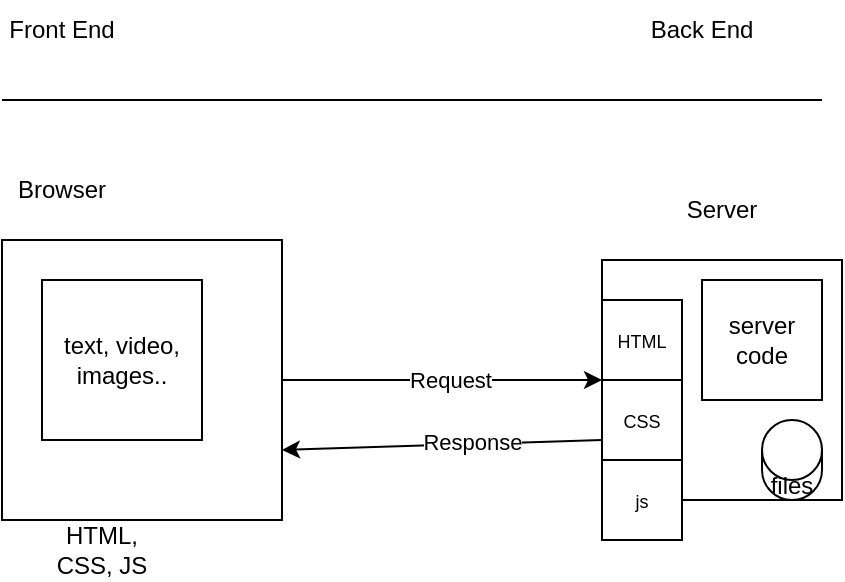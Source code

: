 <mxfile>
    <diagram id="6D-F680wXodcBmQKxQVh" name="Page-1">
        <mxGraphModel dx="806" dy="422" grid="1" gridSize="10" guides="1" tooltips="1" connect="1" arrows="1" fold="1" page="1" pageScale="1" pageWidth="850" pageHeight="1100" math="0" shadow="0">
            <root>
                <mxCell id="0"/>
                <mxCell id="1" parent="0"/>
                <mxCell id="2" value="" style="endArrow=none;html=1;" edge="1" parent="1">
                    <mxGeometry width="50" height="50" relative="1" as="geometry">
                        <mxPoint x="30" y="120" as="sourcePoint"/>
                        <mxPoint x="440" y="120" as="targetPoint"/>
                    </mxGeometry>
                </mxCell>
                <mxCell id="3" value="Front End" style="text;html=1;strokeColor=none;fillColor=none;align=center;verticalAlign=middle;whiteSpace=wrap;rounded=0;" vertex="1" parent="1">
                    <mxGeometry x="30" y="70" width="60" height="30" as="geometry"/>
                </mxCell>
                <mxCell id="4" value="Back End" style="text;html=1;strokeColor=none;fillColor=none;align=center;verticalAlign=middle;whiteSpace=wrap;rounded=0;" vertex="1" parent="1">
                    <mxGeometry x="350" y="70" width="60" height="30" as="geometry"/>
                </mxCell>
                <mxCell id="10" style="edgeStyle=none;html=1;entryX=0;entryY=0.5;entryDx=0;entryDy=0;" edge="1" parent="1" source="5" target="8">
                    <mxGeometry relative="1" as="geometry"/>
                </mxCell>
                <mxCell id="11" value="Request" style="edgeLabel;html=1;align=center;verticalAlign=middle;resizable=0;points=[];" vertex="1" connectable="0" parent="10">
                    <mxGeometry x="0.053" relative="1" as="geometry">
                        <mxPoint as="offset"/>
                    </mxGeometry>
                </mxCell>
                <mxCell id="5" value="" style="whiteSpace=wrap;html=1;aspect=fixed;" vertex="1" parent="1">
                    <mxGeometry x="30" y="190" width="140" height="140" as="geometry"/>
                </mxCell>
                <mxCell id="6" value="Browser" style="text;html=1;strokeColor=none;fillColor=none;align=center;verticalAlign=middle;whiteSpace=wrap;rounded=0;" vertex="1" parent="1">
                    <mxGeometry x="30" y="150" width="60" height="30" as="geometry"/>
                </mxCell>
                <mxCell id="12" style="edgeStyle=none;html=1;exitX=0;exitY=0.75;exitDx=0;exitDy=0;entryX=1;entryY=0.75;entryDx=0;entryDy=0;" edge="1" parent="1" source="8" target="5">
                    <mxGeometry relative="1" as="geometry"/>
                </mxCell>
                <mxCell id="13" value="Response" style="edgeLabel;html=1;align=center;verticalAlign=middle;resizable=0;points=[];" vertex="1" connectable="0" parent="12">
                    <mxGeometry x="-0.186" y="-1" relative="1" as="geometry">
                        <mxPoint as="offset"/>
                    </mxGeometry>
                </mxCell>
                <mxCell id="8" value="" style="whiteSpace=wrap;html=1;aspect=fixed;" vertex="1" parent="1">
                    <mxGeometry x="330" y="200" width="120" height="120" as="geometry"/>
                </mxCell>
                <mxCell id="9" value="Server" style="text;html=1;strokeColor=none;fillColor=none;align=center;verticalAlign=middle;whiteSpace=wrap;rounded=0;" vertex="1" parent="1">
                    <mxGeometry x="360" y="160" width="60" height="30" as="geometry"/>
                </mxCell>
                <mxCell id="14" value="text, video, images.." style="whiteSpace=wrap;html=1;aspect=fixed;" vertex="1" parent="1">
                    <mxGeometry x="50" y="210" width="80" height="80" as="geometry"/>
                </mxCell>
                <mxCell id="15" value="server code" style="whiteSpace=wrap;html=1;aspect=fixed;" vertex="1" parent="1">
                    <mxGeometry x="380" y="210" width="60" height="60" as="geometry"/>
                </mxCell>
                <mxCell id="16" value="files" style="shape=cylinder3;whiteSpace=wrap;html=1;boundedLbl=1;backgroundOutline=1;size=15;" vertex="1" parent="1">
                    <mxGeometry x="410" y="280" width="30" height="40" as="geometry"/>
                </mxCell>
                <mxCell id="19" value="HTML, CSS, JS" style="text;html=1;strokeColor=none;fillColor=none;align=center;verticalAlign=middle;whiteSpace=wrap;rounded=0;" vertex="1" parent="1">
                    <mxGeometry x="50" y="330" width="60" height="30" as="geometry"/>
                </mxCell>
                <mxCell id="20" value="&lt;font style=&quot;font-size: 9px&quot;&gt;HTML&lt;/font&gt;" style="whiteSpace=wrap;html=1;aspect=fixed;" vertex="1" parent="1">
                    <mxGeometry x="330" y="220" width="40" height="40" as="geometry"/>
                </mxCell>
                <mxCell id="21" value="&lt;font style=&quot;font-size: 9px&quot;&gt;CSS&lt;/font&gt;" style="whiteSpace=wrap;html=1;aspect=fixed;" vertex="1" parent="1">
                    <mxGeometry x="330" y="260" width="40" height="40" as="geometry"/>
                </mxCell>
                <mxCell id="22" value="&lt;font style=&quot;font-size: 9px&quot;&gt;js&lt;/font&gt;" style="whiteSpace=wrap;html=1;aspect=fixed;" vertex="1" parent="1">
                    <mxGeometry x="330" y="300" width="40" height="40" as="geometry"/>
                </mxCell>
            </root>
        </mxGraphModel>
    </diagram>
</mxfile>